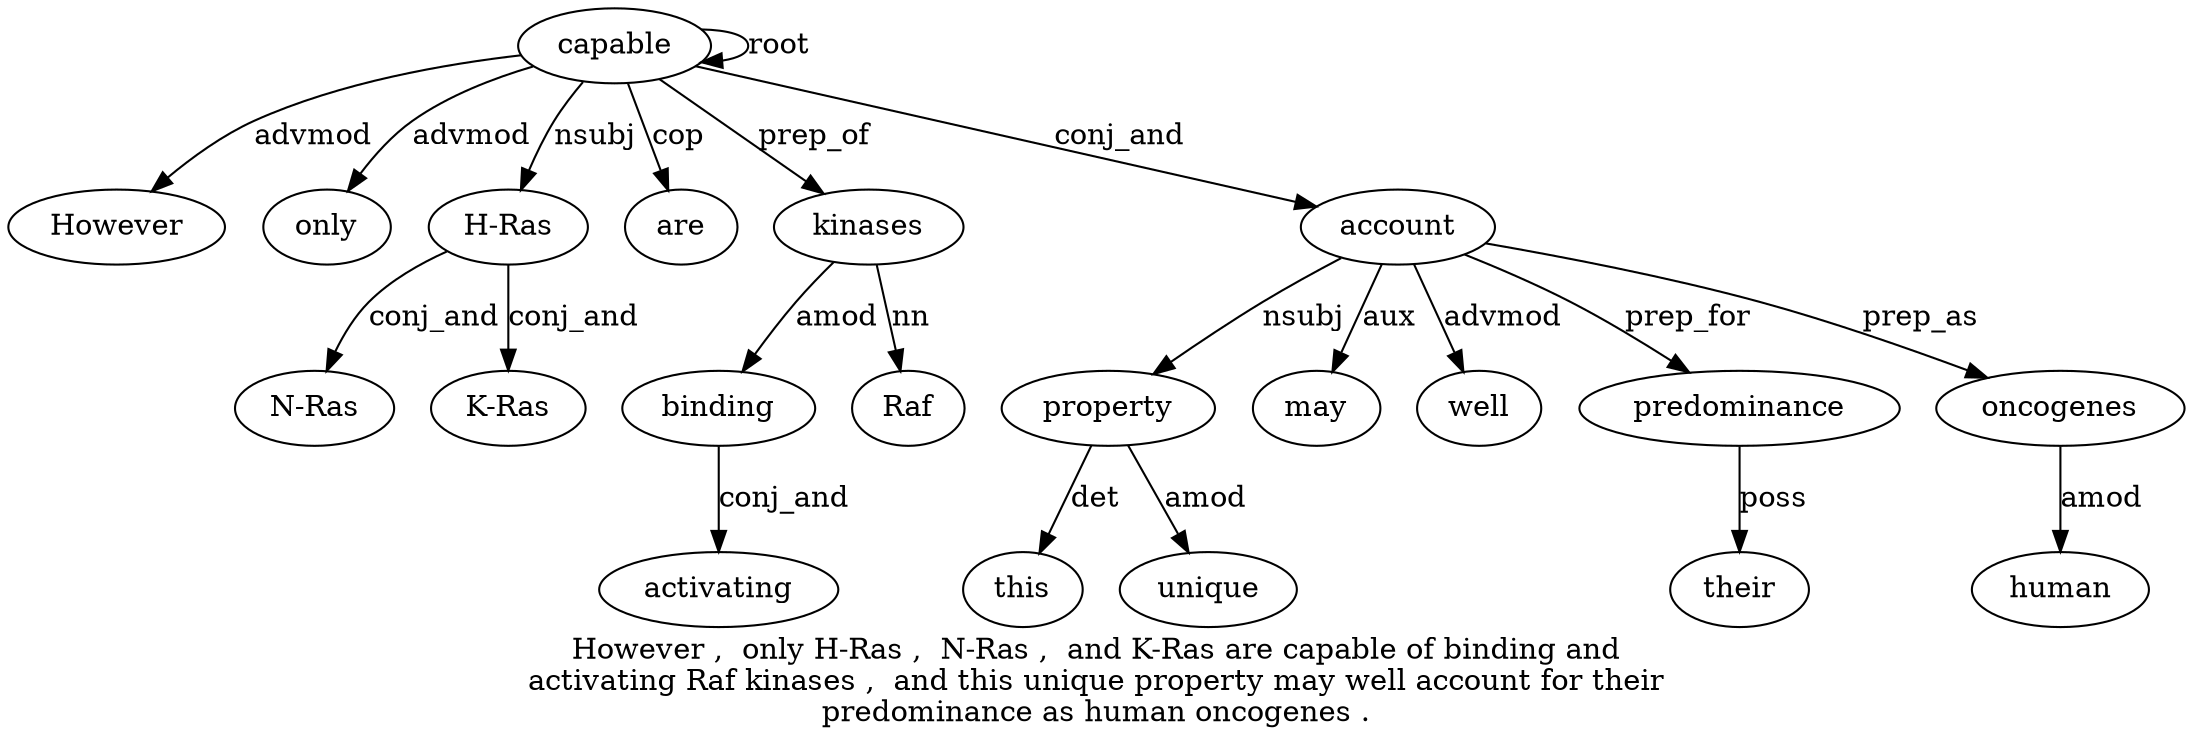 digraph "However ,  only H-Ras ,  N-Ras ,  and K-Ras are capable of binding and activating Raf kinases ,  and this unique property may well account for their predominance as human oncogenes ." {
label="However ,  only H-Ras ,  N-Ras ,  and K-Ras are capable of binding and
activating Raf kinases ,  and this unique property may well account for their
predominance as human oncogenes .";
capable11 [style=filled, fillcolor=white, label=capable];
However1 [style=filled, fillcolor=white, label=However];
capable11 -> However1  [label=advmod];
only3 [style=filled, fillcolor=white, label=only];
capable11 -> only3  [label=advmod];
"H-Ras4" [style=filled, fillcolor=white, label="H-Ras"];
capable11 -> "H-Ras4"  [label=nsubj];
"N-Ras6" [style=filled, fillcolor=white, label="N-Ras"];
"H-Ras4" -> "N-Ras6"  [label=conj_and];
"K-Ras9" [style=filled, fillcolor=white, label="K-Ras"];
"H-Ras4" -> "K-Ras9"  [label=conj_and];
are10 [style=filled, fillcolor=white, label=are];
capable11 -> are10  [label=cop];
capable11 -> capable11  [label=root];
kinases17 [style=filled, fillcolor=white, label=kinases];
binding13 [style=filled, fillcolor=white, label=binding];
kinases17 -> binding13  [label=amod];
activating15 [style=filled, fillcolor=white, label=activating];
binding13 -> activating15  [label=conj_and];
Raf16 [style=filled, fillcolor=white, label=Raf];
kinases17 -> Raf16  [label=nn];
capable11 -> kinases17  [label=prep_of];
property22 [style=filled, fillcolor=white, label=property];
this20 [style=filled, fillcolor=white, label=this];
property22 -> this20  [label=det];
unique21 [style=filled, fillcolor=white, label=unique];
property22 -> unique21  [label=amod];
account25 [style=filled, fillcolor=white, label=account];
account25 -> property22  [label=nsubj];
may23 [style=filled, fillcolor=white, label=may];
account25 -> may23  [label=aux];
well24 [style=filled, fillcolor=white, label=well];
account25 -> well24  [label=advmod];
capable11 -> account25  [label=conj_and];
predominance28 [style=filled, fillcolor=white, label=predominance];
their27 [style=filled, fillcolor=white, label=their];
predominance28 -> their27  [label=poss];
account25 -> predominance28  [label=prep_for];
oncogenes31 [style=filled, fillcolor=white, label=oncogenes];
human30 [style=filled, fillcolor=white, label=human];
oncogenes31 -> human30  [label=amod];
account25 -> oncogenes31  [label=prep_as];
}
